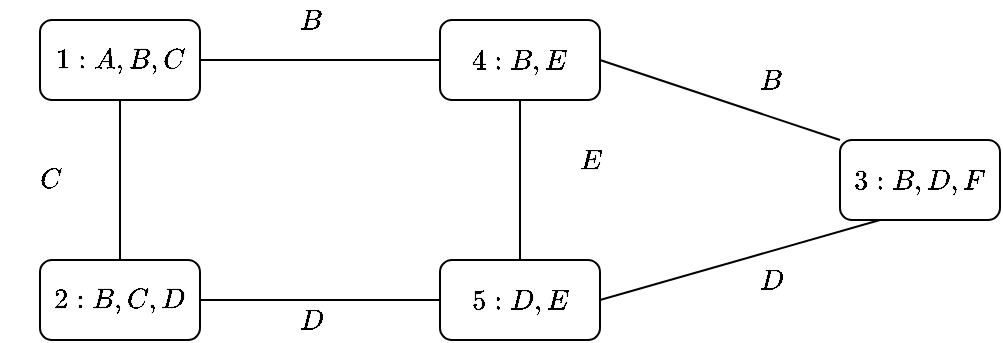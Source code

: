 <mxfile version="13.7.3" type="device"><diagram id="zTTTaE3IsM1tdjsDhaO0" name="Page-1"><mxGraphModel dx="1102" dy="552" grid="1" gridSize="10" guides="1" tooltips="1" connect="1" arrows="1" fold="1" page="1" pageScale="1" pageWidth="850" pageHeight="1100" math="1" shadow="0"><root><mxCell id="0"/><mxCell id="1" parent="0"/><mxCell id="n0GMKkERAhJPPxMEW0c0-30" value="$$1:A,B,C$$" style="rounded=1;whiteSpace=wrap;html=1;" parent="1" vertex="1"><mxGeometry x="80" y="160" width="80" height="40" as="geometry"/></mxCell><mxCell id="n0GMKkERAhJPPxMEW0c0-31" value="$$2:B,C,D$$" style="rounded=1;whiteSpace=wrap;html=1;" parent="1" vertex="1"><mxGeometry x="80" y="280" width="80" height="40" as="geometry"/></mxCell><mxCell id="n0GMKkERAhJPPxMEW0c0-32" value="$$4:B,E$$" style="rounded=1;whiteSpace=wrap;html=1;" parent="1" vertex="1"><mxGeometry x="280" y="160" width="80" height="40" as="geometry"/></mxCell><mxCell id="n0GMKkERAhJPPxMEW0c0-33" value="$$5:D,E$$" style="rounded=1;whiteSpace=wrap;html=1;" parent="1" vertex="1"><mxGeometry x="280" y="280" width="80" height="40" as="geometry"/></mxCell><mxCell id="n0GMKkERAhJPPxMEW0c0-34" value="$$3:B,D,F$$" style="rounded=1;whiteSpace=wrap;html=1;" parent="1" vertex="1"><mxGeometry x="480" y="220" width="80" height="40" as="geometry"/></mxCell><mxCell id="n0GMKkERAhJPPxMEW0c0-35" value="" style="endArrow=none;html=1;exitX=0.5;exitY=0;exitDx=0;exitDy=0;entryX=0.5;entryY=1;entryDx=0;entryDy=0;" parent="1" source="n0GMKkERAhJPPxMEW0c0-31" target="n0GMKkERAhJPPxMEW0c0-30" edge="1"><mxGeometry width="50" height="50" relative="1" as="geometry"><mxPoint x="560" y="400" as="sourcePoint"/><mxPoint x="610" y="350" as="targetPoint"/></mxGeometry></mxCell><mxCell id="n0GMKkERAhJPPxMEW0c0-36" value="" style="endArrow=none;html=1;exitX=1;exitY=0.5;exitDx=0;exitDy=0;entryX=0;entryY=0.5;entryDx=0;entryDy=0;" parent="1" source="n0GMKkERAhJPPxMEW0c0-30" target="n0GMKkERAhJPPxMEW0c0-32" edge="1"><mxGeometry width="50" height="50" relative="1" as="geometry"><mxPoint x="560" y="400" as="sourcePoint"/><mxPoint x="610" y="350" as="targetPoint"/></mxGeometry></mxCell><mxCell id="n0GMKkERAhJPPxMEW0c0-37" value="" style="endArrow=none;html=1;exitX=1;exitY=0.5;exitDx=0;exitDy=0;entryX=0;entryY=0.5;entryDx=0;entryDy=0;" parent="1" source="n0GMKkERAhJPPxMEW0c0-31" target="n0GMKkERAhJPPxMEW0c0-33" edge="1"><mxGeometry width="50" height="50" relative="1" as="geometry"><mxPoint x="560" y="400" as="sourcePoint"/><mxPoint x="610" y="350" as="targetPoint"/></mxGeometry></mxCell><mxCell id="n0GMKkERAhJPPxMEW0c0-39" value="" style="endArrow=none;html=1;exitX=0.5;exitY=1;exitDx=0;exitDy=0;entryX=0.5;entryY=0;entryDx=0;entryDy=0;" parent="1" source="n0GMKkERAhJPPxMEW0c0-32" target="n0GMKkERAhJPPxMEW0c0-33" edge="1"><mxGeometry width="50" height="50" relative="1" as="geometry"><mxPoint x="560" y="400" as="sourcePoint"/><mxPoint x="610" y="350" as="targetPoint"/></mxGeometry></mxCell><mxCell id="n0GMKkERAhJPPxMEW0c0-40" value="" style="endArrow=none;html=1;exitX=1;exitY=0.5;exitDx=0;exitDy=0;entryX=0.25;entryY=1;entryDx=0;entryDy=0;" parent="1" source="n0GMKkERAhJPPxMEW0c0-33" target="n0GMKkERAhJPPxMEW0c0-34" edge="1"><mxGeometry width="50" height="50" relative="1" as="geometry"><mxPoint x="560" y="400" as="sourcePoint"/><mxPoint x="610" y="350" as="targetPoint"/></mxGeometry></mxCell><mxCell id="n0GMKkERAhJPPxMEW0c0-41" value="" style="endArrow=none;html=1;exitX=1;exitY=0.5;exitDx=0;exitDy=0;entryX=0;entryY=0;entryDx=0;entryDy=0;" parent="1" source="n0GMKkERAhJPPxMEW0c0-32" target="n0GMKkERAhJPPxMEW0c0-34" edge="1"><mxGeometry width="50" height="50" relative="1" as="geometry"><mxPoint x="560" y="400" as="sourcePoint"/><mxPoint x="610" y="350" as="targetPoint"/></mxGeometry></mxCell><mxCell id="n0GMKkERAhJPPxMEW0c0-42" value="$$B$$" style="text;html=1;align=center;verticalAlign=middle;resizable=0;points=[];autosize=1;" parent="1" vertex="1"><mxGeometry x="190" y="150" width="50" height="20" as="geometry"/></mxCell><mxCell id="n0GMKkERAhJPPxMEW0c0-43" value="$$C$$" style="text;html=1;align=center;verticalAlign=middle;resizable=0;points=[];autosize=1;" parent="1" vertex="1"><mxGeometry x="60" y="230" width="50" height="20" as="geometry"/></mxCell><mxCell id="n0GMKkERAhJPPxMEW0c0-45" value="$$D$$" style="text;html=1;align=center;verticalAlign=middle;resizable=0;points=[];autosize=1;" parent="1" vertex="1"><mxGeometry x="190" y="300" width="50" height="20" as="geometry"/></mxCell><mxCell id="n0GMKkERAhJPPxMEW0c0-46" value="$$D$$" style="text;html=1;align=center;verticalAlign=middle;resizable=0;points=[];autosize=1;" parent="1" vertex="1"><mxGeometry x="420" y="280" width="50" height="20" as="geometry"/></mxCell><mxCell id="n0GMKkERAhJPPxMEW0c0-47" value="$$B$$" style="text;html=1;align=center;verticalAlign=middle;resizable=0;points=[];autosize=1;" parent="1" vertex="1"><mxGeometry x="420" y="180" width="50" height="20" as="geometry"/></mxCell><mxCell id="_FEZ5DCk4E84Bp8Y2qSA-1" value="$$E$$" style="text;html=1;align=center;verticalAlign=middle;resizable=0;points=[];autosize=1;" vertex="1" parent="1"><mxGeometry x="330" y="220" width="50" height="20" as="geometry"/></mxCell></root></mxGraphModel></diagram></mxfile>